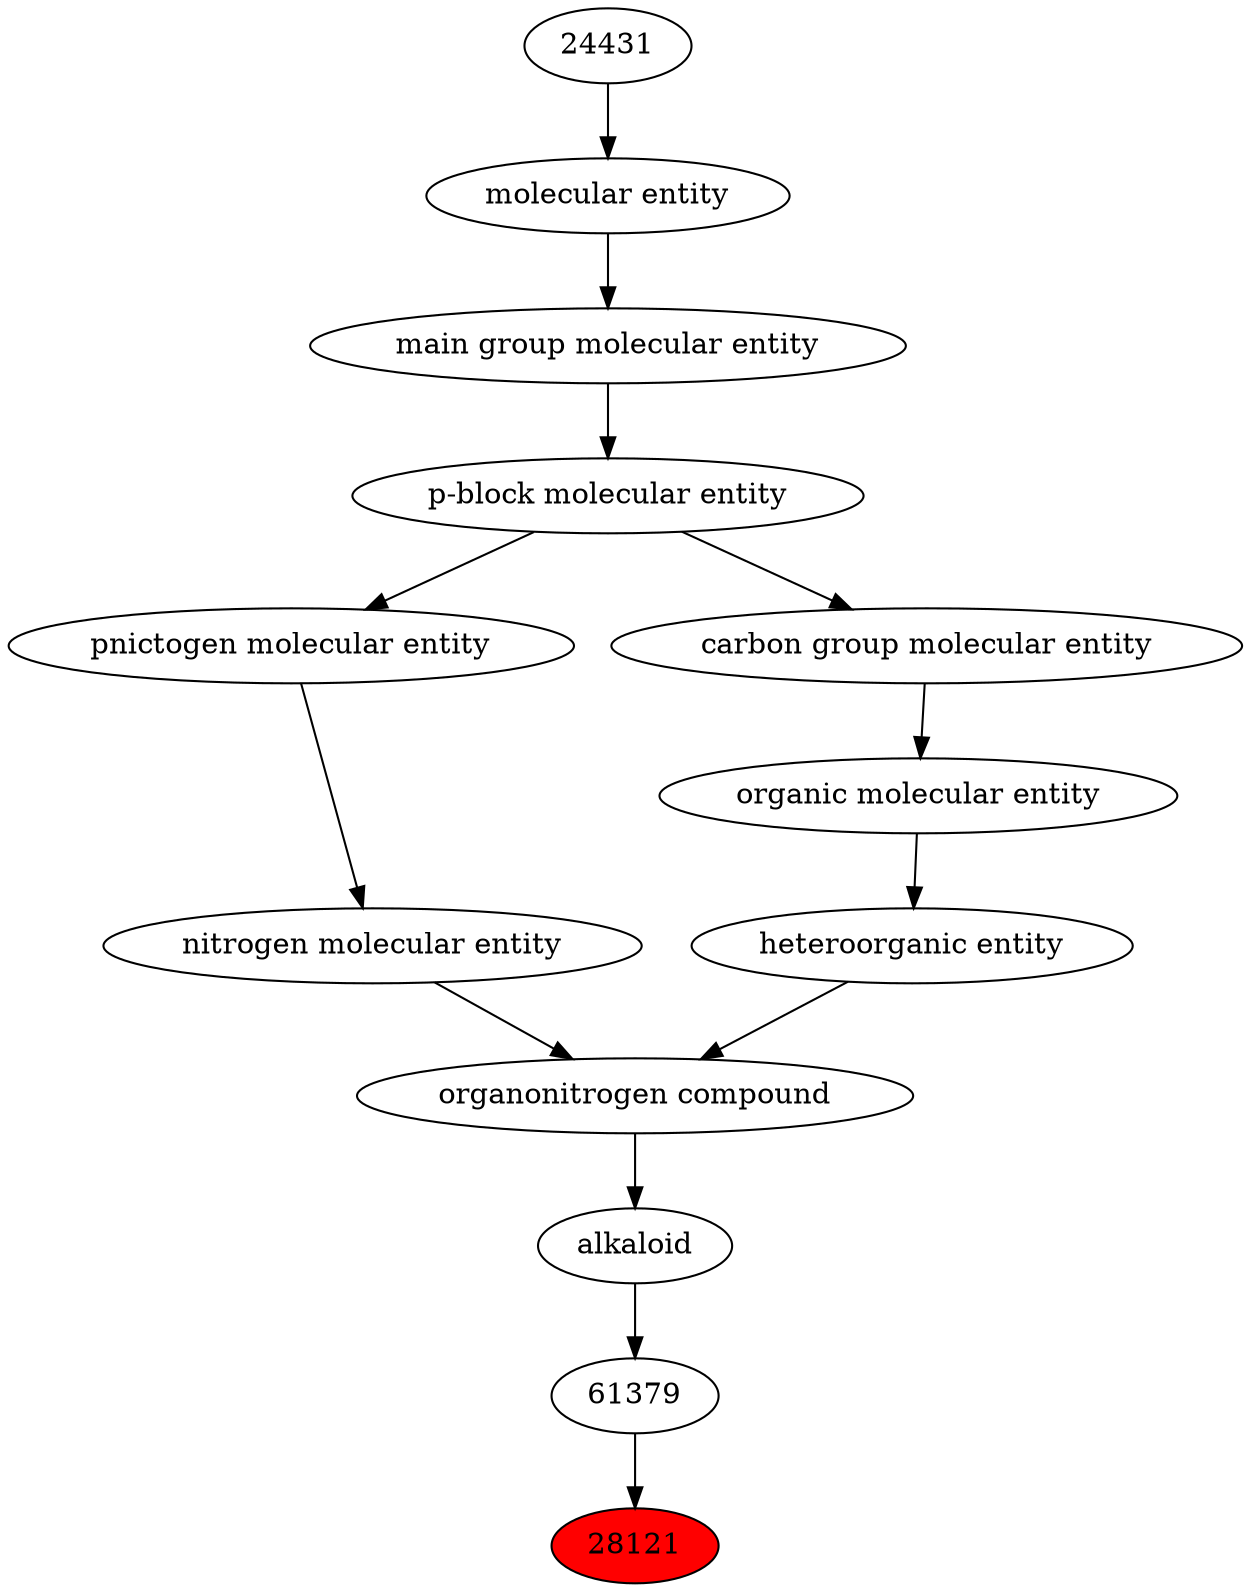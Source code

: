 digraph tree{ 
28121 [label="28121" fillcolor=red style=filled]
61379 -> 28121
61379 [label="61379"]
22315 -> 61379
22315 [label="alkaloid"]
35352 -> 22315
35352 [label="organonitrogen compound"]
51143 -> 35352
33285 -> 35352
51143 [label="nitrogen molecular entity"]
33302 -> 51143
33285 [label="heteroorganic entity"]
50860 -> 33285
33302 [label="pnictogen molecular entity"]
33675 -> 33302
50860 [label="organic molecular entity"]
33582 -> 50860
33675 [label="p-block molecular entity"]
33579 -> 33675
33582 [label="carbon group molecular entity"]
33675 -> 33582
33579 [label="main group molecular entity"]
23367 -> 33579
23367 [label="molecular entity"]
24431 -> 23367
24431 [label="24431"]
}